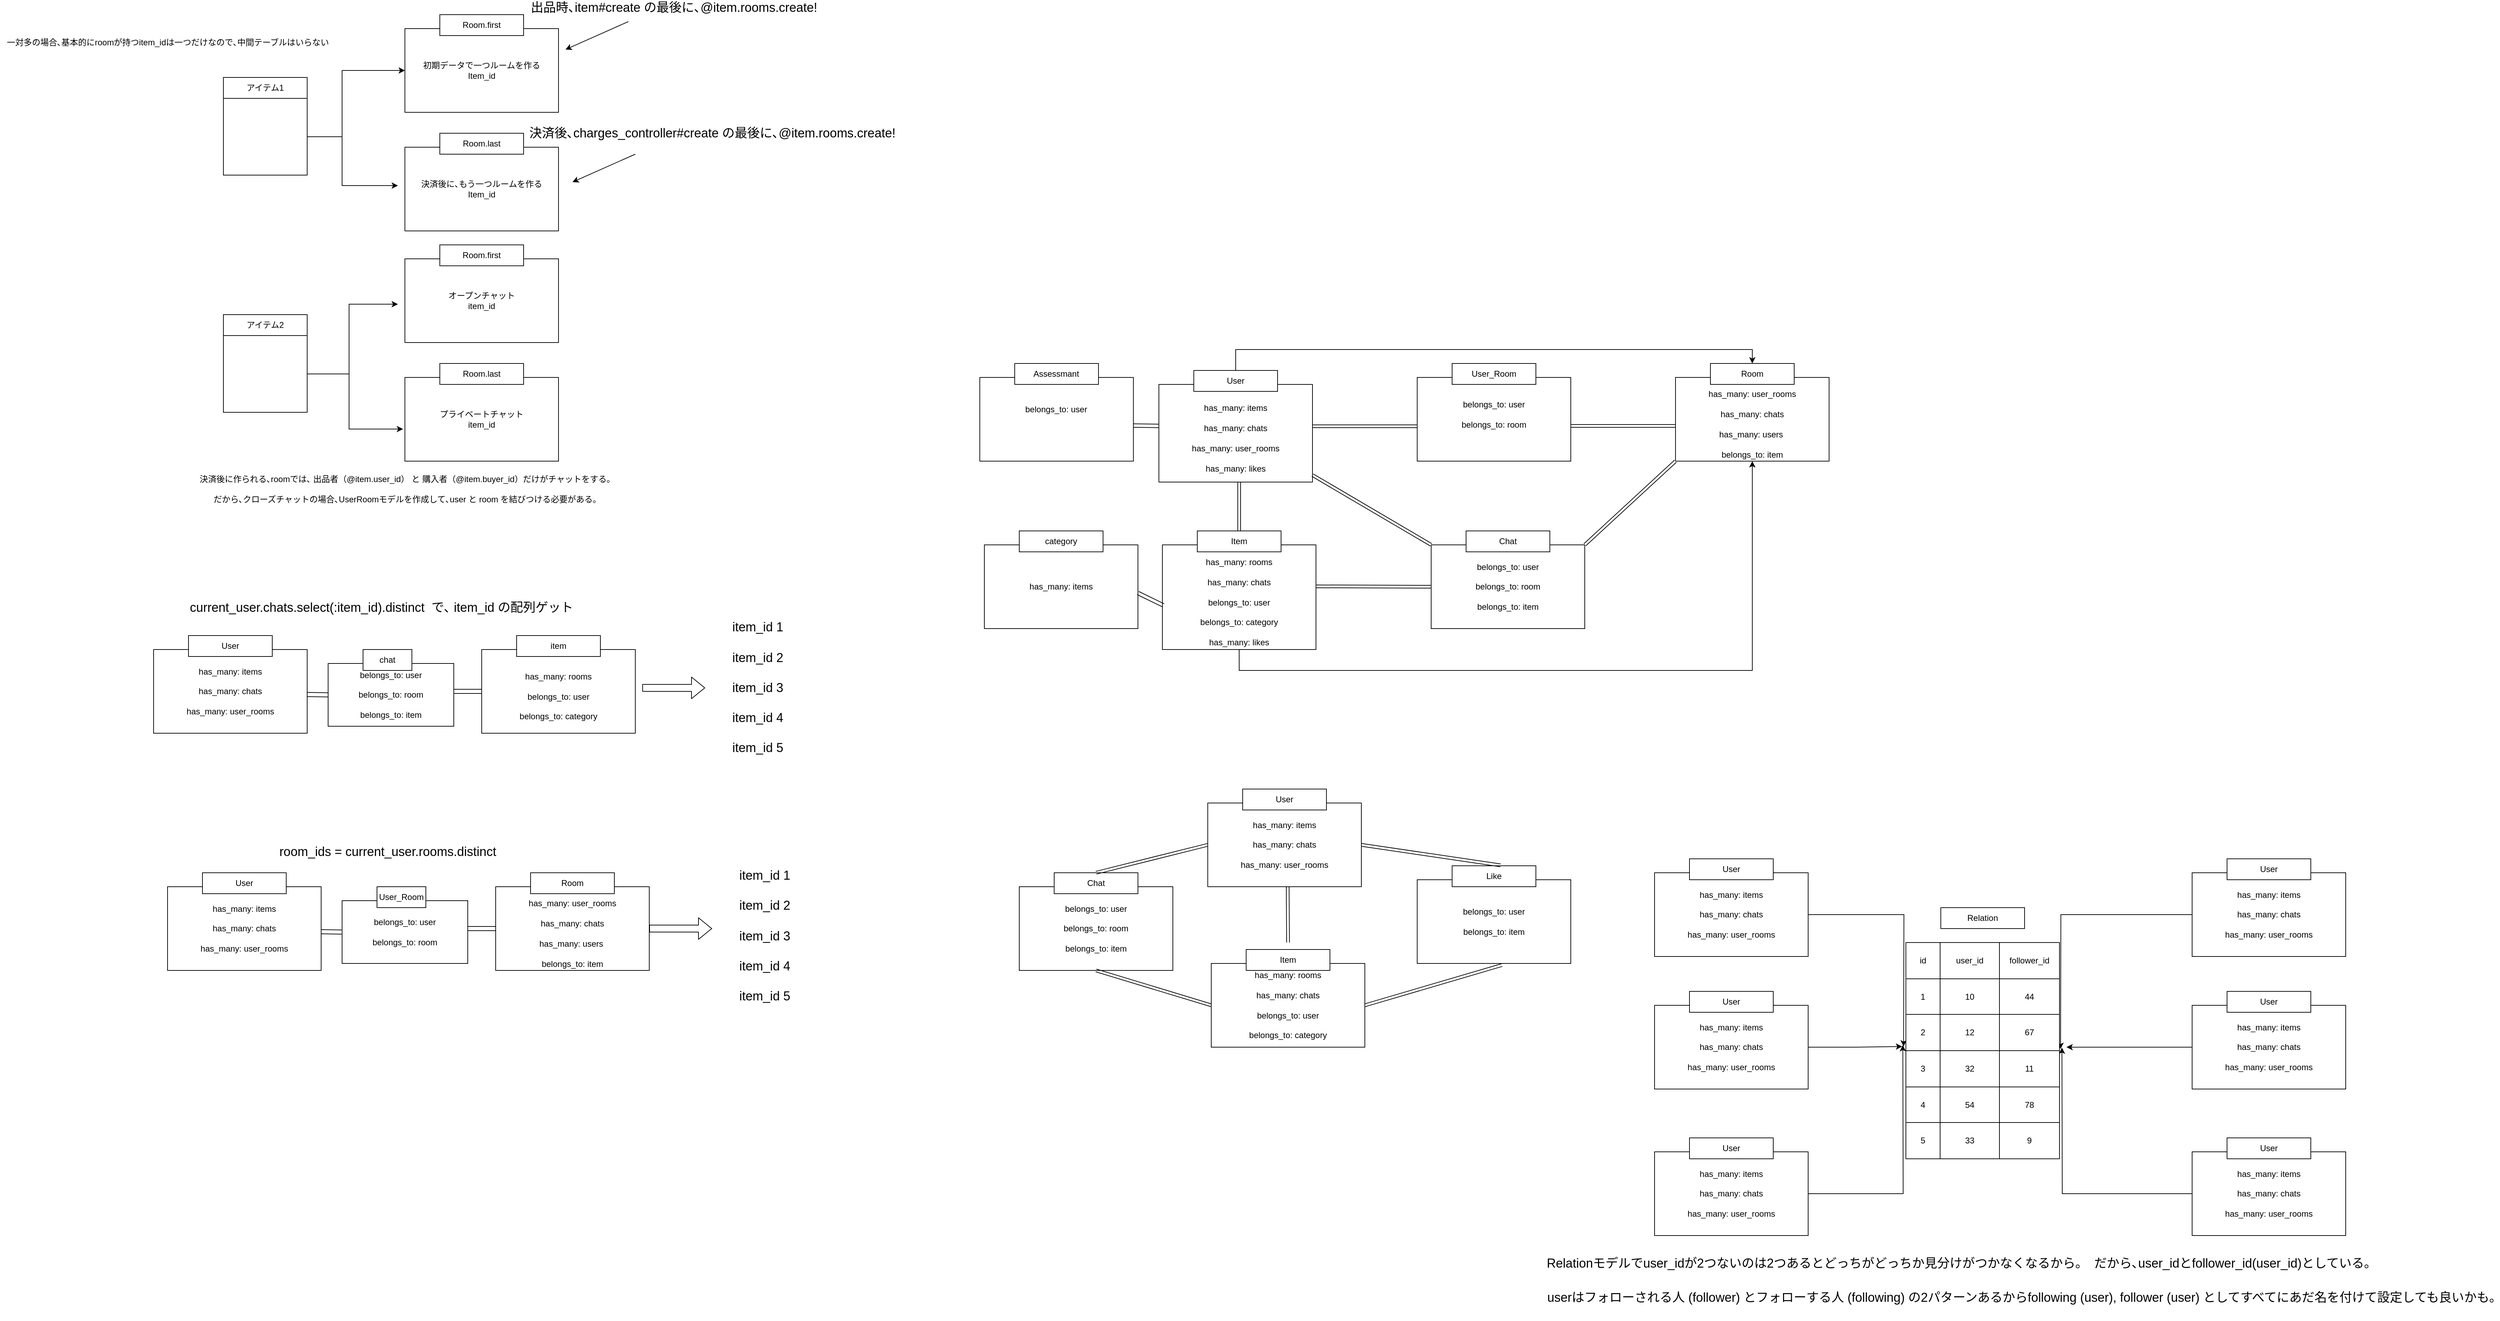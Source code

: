 <mxfile>
    <diagram id="5_PsxuUctauhOo19xLV4" name="ページ1">
        <mxGraphModel dx="2159" dy="610" grid="1" gridSize="10" guides="1" tooltips="1" connect="1" arrows="1" fold="1" page="1" pageScale="1" pageWidth="850" pageHeight="1100" math="0" shadow="0">
            <root>
                <mxCell id="0"/>
                <mxCell id="1" parent="0"/>
                <mxCell id="9" value="初期データで一つルームを作る&lt;br&gt;Item_id&lt;br&gt;" style="whiteSpace=wrap;html=1;" parent="1" vertex="1">
                    <mxGeometry x="360" y="70" width="220" height="120" as="geometry"/>
                </mxCell>
                <mxCell id="2" value="アイテム1" style="whiteSpace=wrap;html=1;" parent="1" vertex="1">
                    <mxGeometry x="100" y="140" width="120" height="30" as="geometry"/>
                </mxCell>
                <mxCell id="16" style="edgeStyle=orthogonalEdgeStyle;rounded=0;orthogonalLoop=1;jettySize=auto;html=1;entryX=0;entryY=0.5;entryDx=0;entryDy=0;" parent="1" source="3" target="9" edge="1">
                    <mxGeometry relative="1" as="geometry">
                        <mxPoint x="340" y="180" as="targetPoint"/>
                        <Array as="points">
                            <mxPoint x="270" y="225"/>
                            <mxPoint x="270" y="130"/>
                        </Array>
                    </mxGeometry>
                </mxCell>
                <mxCell id="17" style="edgeStyle=orthogonalEdgeStyle;rounded=0;orthogonalLoop=1;jettySize=auto;html=1;" parent="1" source="3" edge="1">
                    <mxGeometry relative="1" as="geometry">
                        <mxPoint x="350" y="295" as="targetPoint"/>
                        <Array as="points">
                            <mxPoint x="270" y="225"/>
                            <mxPoint x="270" y="295"/>
                        </Array>
                    </mxGeometry>
                </mxCell>
                <mxCell id="3" value="" style="whiteSpace=wrap;html=1;" parent="1" vertex="1">
                    <mxGeometry x="100" y="170" width="120" height="110" as="geometry"/>
                </mxCell>
                <mxCell id="4" value="アイテム2" style="whiteSpace=wrap;html=1;" parent="1" vertex="1">
                    <mxGeometry x="100" y="480" width="120" height="30" as="geometry"/>
                </mxCell>
                <mxCell id="18" style="edgeStyle=orthogonalEdgeStyle;rounded=0;orthogonalLoop=1;jettySize=auto;html=1;" parent="1" source="5" edge="1">
                    <mxGeometry relative="1" as="geometry">
                        <mxPoint x="350" y="465" as="targetPoint"/>
                        <Array as="points">
                            <mxPoint x="280" y="565"/>
                            <mxPoint x="280" y="465"/>
                        </Array>
                    </mxGeometry>
                </mxCell>
                <mxCell id="19" style="edgeStyle=orthogonalEdgeStyle;rounded=0;orthogonalLoop=1;jettySize=auto;html=1;entryX=-0.012;entryY=0.617;entryDx=0;entryDy=0;entryPerimeter=0;" parent="1" source="5" target="14" edge="1">
                    <mxGeometry relative="1" as="geometry">
                        <Array as="points">
                            <mxPoint x="280" y="565"/>
                            <mxPoint x="280" y="644"/>
                        </Array>
                    </mxGeometry>
                </mxCell>
                <mxCell id="5" value="" style="whiteSpace=wrap;html=1;" parent="1" vertex="1">
                    <mxGeometry x="100" y="510" width="120" height="110" as="geometry"/>
                </mxCell>
                <mxCell id="8" value="Room.first" style="whiteSpace=wrap;html=1;" parent="1" vertex="1">
                    <mxGeometry x="410" y="50" width="120" height="30" as="geometry"/>
                </mxCell>
                <mxCell id="10" value="決済後に､もう一つルームを作る&lt;br&gt;Item_id" style="whiteSpace=wrap;html=1;" parent="1" vertex="1">
                    <mxGeometry x="360" y="240" width="220" height="120" as="geometry"/>
                </mxCell>
                <mxCell id="11" value="Room.last" style="whiteSpace=wrap;html=1;" parent="1" vertex="1">
                    <mxGeometry x="410" y="220" width="120" height="30" as="geometry"/>
                </mxCell>
                <mxCell id="12" value="&lt;span&gt;オープンチャット&lt;br&gt;item_id&lt;br&gt;&lt;/span&gt;" style="whiteSpace=wrap;html=1;" parent="1" vertex="1">
                    <mxGeometry x="360" y="400" width="220" height="120" as="geometry"/>
                </mxCell>
                <mxCell id="13" value="Room.first" style="whiteSpace=wrap;html=1;" parent="1" vertex="1">
                    <mxGeometry x="410" y="380" width="120" height="30" as="geometry"/>
                </mxCell>
                <mxCell id="14" value="&lt;span&gt;プライベートチャット&lt;br&gt;item_id&lt;br&gt;&lt;/span&gt;" style="whiteSpace=wrap;html=1;" parent="1" vertex="1">
                    <mxGeometry x="360" y="570" width="220" height="120" as="geometry"/>
                </mxCell>
                <mxCell id="15" value="Room.last" style="whiteSpace=wrap;html=1;" parent="1" vertex="1">
                    <mxGeometry x="410" y="550" width="120" height="30" as="geometry"/>
                </mxCell>
                <mxCell id="20" value="&lt;span style=&quot;font-size: 18px&quot;&gt;出品時､item#create の最後に､@item.rooms.create!&lt;/span&gt;" style="text;html=1;align=center;verticalAlign=middle;resizable=0;points=[];autosize=1;" parent="1" vertex="1">
                    <mxGeometry x="530" y="30" width="430" height="20" as="geometry"/>
                </mxCell>
                <mxCell id="21" value="&lt;font style=&quot;font-size: 18px&quot;&gt;決済後､charges_controller#create の最後に､@item.rooms.create!&lt;/font&gt;" style="text;html=1;align=center;verticalAlign=middle;resizable=0;points=[];autosize=1;" parent="1" vertex="1">
                    <mxGeometry x="530" y="210" width="540" height="20" as="geometry"/>
                </mxCell>
                <mxCell id="24" value="" style="endArrow=classic;html=1;" parent="1" edge="1">
                    <mxGeometry width="50" height="50" relative="1" as="geometry">
                        <mxPoint x="690" y="250" as="sourcePoint"/>
                        <mxPoint x="600" y="290" as="targetPoint"/>
                    </mxGeometry>
                </mxCell>
                <mxCell id="25" value="" style="endArrow=classic;html=1;" parent="1" edge="1">
                    <mxGeometry width="50" height="50" relative="1" as="geometry">
                        <mxPoint x="680" y="60" as="sourcePoint"/>
                        <mxPoint x="590" y="100" as="targetPoint"/>
                    </mxGeometry>
                </mxCell>
                <mxCell id="26" value="一対多の場合､基本的にroomが持つitem_idは一つだけなので､中間テーブルはいらない" style="text;html=1;align=center;verticalAlign=middle;resizable=0;points=[];autosize=1;" parent="1" vertex="1">
                    <mxGeometry x="-220" y="80" width="480" height="20" as="geometry"/>
                </mxCell>
                <mxCell id="27" value="決済後に作られる､roomでは､ 出品者（@item.user_id） と 購入者（@item.buyer_id）だけがチャットをする｡&lt;br&gt;&lt;br&gt;だから､クローズチャットの場合､UserRoomモデルを作成して､user と room を結びつける必要がある｡" style="text;html=1;align=center;verticalAlign=middle;resizable=0;points=[];autosize=1;" parent="1" vertex="1">
                    <mxGeometry x="60" y="705" width="600" height="50" as="geometry"/>
                </mxCell>
                <mxCell id="41" style="edgeStyle=orthogonalEdgeStyle;rounded=0;orthogonalLoop=1;jettySize=auto;html=1;entryX=0.5;entryY=0;entryDx=0;entryDy=0;" parent="1" source="28" target="33" edge="1">
                    <mxGeometry relative="1" as="geometry">
                        <Array as="points">
                            <mxPoint x="1550" y="530"/>
                            <mxPoint x="2290" y="530"/>
                        </Array>
                    </mxGeometry>
                </mxCell>
                <mxCell id="28" value="&lt;span&gt;&lt;br&gt;has_many: items&lt;br&gt;&lt;/span&gt;&lt;br&gt;has_many: chats&lt;br&gt;&lt;br&gt;has_many: user_rooms&lt;br&gt;&lt;span&gt;&lt;br&gt;has_many: likes&lt;br&gt;&lt;/span&gt;" style="whiteSpace=wrap;html=1;" parent="1" vertex="1">
                    <mxGeometry x="1440" y="580" width="220" height="140" as="geometry"/>
                </mxCell>
                <mxCell id="29" value="User" style="whiteSpace=wrap;html=1;" parent="1" vertex="1">
                    <mxGeometry x="1490" y="560" width="120" height="30" as="geometry"/>
                </mxCell>
                <mxCell id="54" style="edgeStyle=orthogonalEdgeStyle;rounded=0;orthogonalLoop=1;jettySize=auto;html=1;entryX=0.5;entryY=1;entryDx=0;entryDy=0;" parent="1" source="30" target="32" edge="1">
                    <mxGeometry relative="1" as="geometry">
                        <Array as="points">
                            <mxPoint x="1555" y="990"/>
                            <mxPoint x="2290" y="990"/>
                        </Array>
                    </mxGeometry>
                </mxCell>
                <mxCell id="30" value="&lt;span&gt;&lt;br&gt;has_many: rooms&lt;br&gt;&lt;/span&gt;&lt;br&gt;has_many: chats&lt;br&gt;&lt;br&gt;belongs_to: user&lt;br&gt;&lt;br&gt;belongs_to: category&lt;br&gt;&lt;span&gt;&lt;br&gt;&lt;/span&gt;has_many: likes&lt;span&gt;&lt;br&gt;&lt;/span&gt;" style="whiteSpace=wrap;html=1;" parent="1" vertex="1">
                    <mxGeometry x="1445" y="810" width="220" height="150" as="geometry"/>
                </mxCell>
                <mxCell id="31" value="Item" style="whiteSpace=wrap;html=1;" parent="1" vertex="1">
                    <mxGeometry x="1495" y="790" width="120" height="30" as="geometry"/>
                </mxCell>
                <mxCell id="32" value="&lt;span&gt;&lt;br&gt;has_many: user_rooms&lt;br&gt;&lt;/span&gt;&lt;br&gt;has_many: chats&lt;br&gt;&lt;br&gt;has_many: users&amp;nbsp;&lt;br&gt;&lt;br&gt;belongs_to: item&lt;span&gt;&lt;br&gt;&lt;/span&gt;" style="whiteSpace=wrap;html=1;" parent="1" vertex="1">
                    <mxGeometry x="2180" y="570" width="220" height="120" as="geometry"/>
                </mxCell>
                <mxCell id="33" value="Room" style="whiteSpace=wrap;html=1;" parent="1" vertex="1">
                    <mxGeometry x="2230" y="550" width="120" height="30" as="geometry"/>
                </mxCell>
                <mxCell id="34" value="belongs_to: user&lt;br&gt;&lt;br&gt;belongs_to: room&lt;br&gt;&lt;span&gt;&lt;br&gt;belongs_to: item&lt;br&gt;&lt;/span&gt;" style="whiteSpace=wrap;html=1;" parent="1" vertex="1">
                    <mxGeometry x="1830" y="810" width="220" height="120" as="geometry"/>
                </mxCell>
                <mxCell id="35" value="Chat" style="whiteSpace=wrap;html=1;" parent="1" vertex="1">
                    <mxGeometry x="1880" y="790" width="120" height="30" as="geometry"/>
                </mxCell>
                <mxCell id="36" value="belongs_to: user&lt;br&gt;&lt;br&gt;belongs_to: room&lt;br&gt;&lt;span&gt;&lt;br&gt;&lt;/span&gt;" style="whiteSpace=wrap;html=1;" parent="1" vertex="1">
                    <mxGeometry x="1810" y="570" width="220" height="120" as="geometry"/>
                </mxCell>
                <mxCell id="37" value="User_Room" style="whiteSpace=wrap;html=1;" parent="1" vertex="1">
                    <mxGeometry x="1860" y="550" width="120" height="30" as="geometry"/>
                </mxCell>
                <mxCell id="38" value="&lt;span&gt;has_many: items&lt;br&gt;&lt;/span&gt;" style="whiteSpace=wrap;html=1;" parent="1" vertex="1">
                    <mxGeometry x="1190" y="810" width="220" height="120" as="geometry"/>
                </mxCell>
                <mxCell id="39" value="category" style="whiteSpace=wrap;html=1;" parent="1" vertex="1">
                    <mxGeometry x="1240" y="790" width="120" height="30" as="geometry"/>
                </mxCell>
                <mxCell id="45" value="" style="shape=link;html=1;" parent="1" edge="1">
                    <mxGeometry width="100" relative="1" as="geometry">
                        <mxPoint x="1660" y="640" as="sourcePoint"/>
                        <mxPoint x="1810" y="640" as="targetPoint"/>
                    </mxGeometry>
                </mxCell>
                <mxCell id="46" value="" style="shape=link;html=1;" parent="1" edge="1">
                    <mxGeometry width="100" relative="1" as="geometry">
                        <mxPoint x="2030" y="639.5" as="sourcePoint"/>
                        <mxPoint x="2180" y="639.5" as="targetPoint"/>
                    </mxGeometry>
                </mxCell>
                <mxCell id="47" value="" style="shape=link;html=1;width=-5;entryX=0.007;entryY=0.579;entryDx=0;entryDy=0;entryPerimeter=0;" parent="1" target="30" edge="1">
                    <mxGeometry width="100" relative="1" as="geometry">
                        <mxPoint x="1410" y="879" as="sourcePoint"/>
                        <mxPoint x="1440" y="879" as="targetPoint"/>
                    </mxGeometry>
                </mxCell>
                <mxCell id="49" value="" style="shape=link;html=1;entryX=0.5;entryY=0;entryDx=0;entryDy=0;" parent="1" target="31" edge="1">
                    <mxGeometry width="100" relative="1" as="geometry">
                        <mxPoint x="1555" y="720" as="sourcePoint"/>
                        <mxPoint x="1555" y="780" as="targetPoint"/>
                    </mxGeometry>
                </mxCell>
                <mxCell id="52" value="" style="shape=link;html=1;entryX=0;entryY=0;entryDx=0;entryDy=0;" parent="1" target="34" edge="1">
                    <mxGeometry width="100" relative="1" as="geometry">
                        <mxPoint x="1660" y="710" as="sourcePoint"/>
                        <mxPoint x="1810" y="800" as="targetPoint"/>
                    </mxGeometry>
                </mxCell>
                <mxCell id="53" value="" style="shape=link;html=1;entryX=0;entryY=1;entryDx=0;entryDy=0;" parent="1" target="32" edge="1">
                    <mxGeometry width="100" relative="1" as="geometry">
                        <mxPoint x="2050" y="810" as="sourcePoint"/>
                        <mxPoint x="2220" y="910" as="targetPoint"/>
                    </mxGeometry>
                </mxCell>
                <mxCell id="67" value="&lt;span style=&quot;font-size: 18px&quot;&gt;current_user.chats.select(:item_id).distinct&amp;nbsp; で､ item_id の配列ゲット&lt;/span&gt;" style="text;html=1;align=left;verticalAlign=middle;resizable=0;points=[];autosize=1;" parent="1" vertex="1">
                    <mxGeometry x="50" y="890" width="560" height="20" as="geometry"/>
                </mxCell>
                <mxCell id="69" value="" style="shape=link;html=1;entryX=0;entryY=0.5;entryDx=0;entryDy=0;" parent="1" target="34" edge="1">
                    <mxGeometry width="100" relative="1" as="geometry">
                        <mxPoint x="1665" y="869.5" as="sourcePoint"/>
                        <mxPoint x="1815" y="869.5" as="targetPoint"/>
                    </mxGeometry>
                </mxCell>
                <mxCell id="100" value="&lt;span&gt;&lt;br&gt;has_many: items&lt;br&gt;&lt;/span&gt;&lt;br&gt;has_many: chats&lt;br&gt;&lt;br&gt;has_many: user_rooms&lt;br&gt;&lt;span&gt;&lt;br&gt;&lt;/span&gt;" style="whiteSpace=wrap;html=1;" parent="1" vertex="1">
                    <mxGeometry y="960" width="220" height="120" as="geometry"/>
                </mxCell>
                <mxCell id="101" value="User" style="whiteSpace=wrap;html=1;" parent="1" vertex="1">
                    <mxGeometry x="50" y="940" width="120" height="30" as="geometry"/>
                </mxCell>
                <mxCell id="102" value="&lt;br&gt;has_many: rooms&lt;br&gt;&lt;br&gt;belongs_to: user&lt;br&gt;&lt;br&gt;belongs_to: category" style="whiteSpace=wrap;html=1;" parent="1" vertex="1">
                    <mxGeometry x="470" y="960" width="220" height="120" as="geometry"/>
                </mxCell>
                <mxCell id="103" value="item" style="whiteSpace=wrap;html=1;" parent="1" vertex="1">
                    <mxGeometry x="520" y="940" width="120" height="30" as="geometry"/>
                </mxCell>
                <mxCell id="104" value="belongs_to: user&lt;br&gt;&lt;br&gt;belongs_to: room&lt;br&gt;&lt;br&gt;belongs_to: item&lt;span&gt;&lt;br&gt;&lt;/span&gt;" style="whiteSpace=wrap;html=1;" parent="1" vertex="1">
                    <mxGeometry x="250" y="980" width="180" height="90" as="geometry"/>
                </mxCell>
                <mxCell id="105" value="chat" style="whiteSpace=wrap;html=1;" parent="1" vertex="1">
                    <mxGeometry x="300" y="960" width="70" height="30" as="geometry"/>
                </mxCell>
                <mxCell id="106" value="" style="shape=link;html=1;width=6;" parent="1" edge="1">
                    <mxGeometry width="100" relative="1" as="geometry">
                        <mxPoint x="220" y="1024.5" as="sourcePoint"/>
                        <mxPoint x="250" y="1025" as="targetPoint"/>
                    </mxGeometry>
                </mxCell>
                <mxCell id="107" value="" style="shape=link;html=1;width=6;entryX=0;entryY=0.5;entryDx=0;entryDy=0;" parent="1" target="102" edge="1">
                    <mxGeometry width="100" relative="1" as="geometry">
                        <mxPoint x="430" y="1020" as="sourcePoint"/>
                        <mxPoint x="460" y="1020.5" as="targetPoint"/>
                    </mxGeometry>
                </mxCell>
                <mxCell id="112" value="&lt;font style=&quot;font-size: 18px&quot;&gt;&lt;br&gt;item_id 1&lt;br&gt;&lt;br&gt;item_id 2&lt;br&gt;&lt;br&gt;item_id 3&lt;br&gt;&lt;br&gt;item_id 4&lt;br&gt;&lt;br&gt;item_id 5&lt;br&gt;&lt;br&gt;&lt;/font&gt;" style="text;html=1;align=center;verticalAlign=middle;resizable=0;points=[];autosize=1;" parent="1" vertex="1">
                    <mxGeometry x="820" y="930" width="90" height="170" as="geometry"/>
                </mxCell>
                <mxCell id="113" value="" style="shape=flexArrow;endArrow=classic;html=1;exitX=1;exitY=0.5;exitDx=0;exitDy=0;" parent="1" edge="1">
                    <mxGeometry width="50" height="50" relative="1" as="geometry">
                        <mxPoint x="700" y="1015" as="sourcePoint"/>
                        <mxPoint x="790" y="1015" as="targetPoint"/>
                    </mxGeometry>
                </mxCell>
                <mxCell id="115" value="&lt;span&gt;&lt;br&gt;has_many: items&lt;br&gt;&lt;/span&gt;&lt;br&gt;has_many: chats&lt;br&gt;&lt;br&gt;has_many: user_rooms&lt;br&gt;&lt;span&gt;&lt;br&gt;&lt;/span&gt;" style="whiteSpace=wrap;html=1;" parent="1" vertex="1">
                    <mxGeometry x="20" y="1300" width="220" height="120" as="geometry"/>
                </mxCell>
                <mxCell id="116" value="User" style="whiteSpace=wrap;html=1;" parent="1" vertex="1">
                    <mxGeometry x="70" y="1280" width="120" height="30" as="geometry"/>
                </mxCell>
                <mxCell id="117" value="&lt;span&gt;&lt;br&gt;has_many: user_rooms&lt;br&gt;&lt;/span&gt;&lt;br&gt;has_many: chats&lt;br&gt;&lt;br&gt;has_many: users&amp;nbsp;&lt;br&gt;&lt;br&gt;belongs_to: item&lt;span&gt;&lt;br&gt;&lt;/span&gt;" style="whiteSpace=wrap;html=1;" parent="1" vertex="1">
                    <mxGeometry x="490" y="1300" width="220" height="120" as="geometry"/>
                </mxCell>
                <mxCell id="118" value="Room" style="whiteSpace=wrap;html=1;" parent="1" vertex="1">
                    <mxGeometry x="540" y="1280" width="120" height="30" as="geometry"/>
                </mxCell>
                <mxCell id="119" value="&lt;font style=&quot;font-size: 18px&quot;&gt;room_ids = current_user.rooms.distinct&lt;/font&gt;" style="text;html=1;align=center;verticalAlign=middle;resizable=0;points=[];autosize=1;" parent="1" vertex="1">
                    <mxGeometry x="170" y="1240" width="330" height="20" as="geometry"/>
                </mxCell>
                <mxCell id="120" value="belongs_to: user&lt;br&gt;&lt;br&gt;belongs_to: room" style="whiteSpace=wrap;html=1;" parent="1" vertex="1">
                    <mxGeometry x="270" y="1320" width="180" height="90" as="geometry"/>
                </mxCell>
                <mxCell id="121" value="User_Room" style="whiteSpace=wrap;html=1;" parent="1" vertex="1">
                    <mxGeometry x="320" y="1300" width="70" height="30" as="geometry"/>
                </mxCell>
                <mxCell id="122" value="&lt;font style=&quot;font-size: 18px&quot;&gt;&lt;br&gt;item_id 1&lt;br&gt;&lt;br&gt;item_id 2&lt;br&gt;&lt;br&gt;item_id 3&lt;br&gt;&lt;br&gt;item_id 4&lt;br&gt;&lt;br&gt;item_id 5&lt;br&gt;&lt;/font&gt;" style="text;html=1;align=center;verticalAlign=middle;resizable=0;points=[];autosize=1;" parent="1" vertex="1">
                    <mxGeometry x="830" y="1280" width="90" height="160" as="geometry"/>
                </mxCell>
                <mxCell id="123" value="" style="shape=flexArrow;endArrow=classic;html=1;exitX=1;exitY=0.5;exitDx=0;exitDy=0;" parent="1" source="117" edge="1">
                    <mxGeometry width="50" height="50" relative="1" as="geometry">
                        <mxPoint x="500" y="1320" as="sourcePoint"/>
                        <mxPoint x="800" y="1360" as="targetPoint"/>
                    </mxGeometry>
                </mxCell>
                <mxCell id="125" value="" style="shape=link;html=1;width=6;" parent="1" edge="1">
                    <mxGeometry width="100" relative="1" as="geometry">
                        <mxPoint x="240" y="1364.5" as="sourcePoint"/>
                        <mxPoint x="270" y="1365" as="targetPoint"/>
                    </mxGeometry>
                </mxCell>
                <mxCell id="126" value="" style="shape=link;html=1;width=6;entryX=0;entryY=0.5;entryDx=0;entryDy=0;" parent="1" target="117" edge="1">
                    <mxGeometry width="100" relative="1" as="geometry">
                        <mxPoint x="450" y="1360" as="sourcePoint"/>
                        <mxPoint x="480" y="1360.5" as="targetPoint"/>
                    </mxGeometry>
                </mxCell>
                <mxCell id="127" value="&lt;span&gt;belongs_to: user&lt;br&gt;&lt;br&gt;&lt;br&gt;&lt;/span&gt;" style="whiteSpace=wrap;html=1;" parent="1" vertex="1">
                    <mxGeometry x="1183.46" y="570" width="220" height="120" as="geometry"/>
                </mxCell>
                <mxCell id="128" value="Assessmant" style="whiteSpace=wrap;html=1;" parent="1" vertex="1">
                    <mxGeometry x="1233.46" y="550" width="120" height="30" as="geometry"/>
                </mxCell>
                <mxCell id="129" value="" style="shape=link;html=1;width=-5;entryX=0.007;entryY=0.579;entryDx=0;entryDy=0;entryPerimeter=0;" parent="1" edge="1">
                    <mxGeometry width="100" relative="1" as="geometry">
                        <mxPoint x="1403.46" y="639" as="sourcePoint"/>
                        <mxPoint x="1440" y="639.48" as="targetPoint"/>
                    </mxGeometry>
                </mxCell>
                <mxCell id="130" value="&lt;span&gt;&lt;br&gt;has_many: items&lt;br&gt;&lt;/span&gt;&lt;br&gt;has_many: chats&lt;br&gt;&lt;br&gt;has_many: user_rooms&lt;br&gt;&lt;span&gt;&lt;br&gt;&lt;/span&gt;" style="whiteSpace=wrap;html=1;" parent="1" vertex="1">
                    <mxGeometry x="1510" y="1180" width="220" height="120" as="geometry"/>
                </mxCell>
                <mxCell id="131" value="User" style="whiteSpace=wrap;html=1;" parent="1" vertex="1">
                    <mxGeometry x="1560" y="1160" width="120" height="30" as="geometry"/>
                </mxCell>
                <mxCell id="132" value="&lt;span&gt;&lt;br&gt;has_many: rooms&lt;br&gt;&lt;/span&gt;&lt;br&gt;has_many: chats&lt;br&gt;&lt;br&gt;belongs_to: user&lt;br&gt;&lt;br&gt;belongs_to: category&lt;br&gt;&lt;span&gt;&lt;br&gt;&lt;/span&gt;" style="whiteSpace=wrap;html=1;" parent="1" vertex="1">
                    <mxGeometry x="1515" y="1410" width="220" height="120" as="geometry"/>
                </mxCell>
                <mxCell id="133" value="Item" style="whiteSpace=wrap;html=1;" parent="1" vertex="1">
                    <mxGeometry x="1565" y="1390" width="120" height="30" as="geometry"/>
                </mxCell>
                <mxCell id="135" value="" style="shape=link;html=1;" parent="1" edge="1">
                    <mxGeometry width="100" relative="1" as="geometry">
                        <mxPoint x="1624.5" y="1300" as="sourcePoint"/>
                        <mxPoint x="1625" y="1380" as="targetPoint"/>
                    </mxGeometry>
                </mxCell>
                <mxCell id="137" value="&lt;span&gt;belongs_to: user&lt;br&gt;&lt;br&gt;&lt;/span&gt;belongs_to: item&lt;span&gt;&lt;br&gt;&lt;/span&gt;" style="whiteSpace=wrap;html=1;" parent="1" vertex="1">
                    <mxGeometry x="1810" y="1290" width="220" height="120" as="geometry"/>
                </mxCell>
                <mxCell id="138" value="Like" style="whiteSpace=wrap;html=1;" parent="1" vertex="1">
                    <mxGeometry x="1860" y="1270" width="120" height="30" as="geometry"/>
                </mxCell>
                <mxCell id="141" value="" style="shape=link;html=1;exitX=1;exitY=0.5;exitDx=0;exitDy=0;entryX=0.578;entryY=-0.022;entryDx=0;entryDy=0;entryPerimeter=0;" parent="1" source="130" target="138" edge="1">
                    <mxGeometry width="100" relative="1" as="geometry">
                        <mxPoint x="1910" y="1210" as="sourcePoint"/>
                        <mxPoint x="1910.5" y="1290" as="targetPoint"/>
                    </mxGeometry>
                </mxCell>
                <mxCell id="142" value="" style="shape=link;html=1;exitX=1;exitY=0.5;exitDx=0;exitDy=0;entryX=0.552;entryY=1.019;entryDx=0;entryDy=0;entryPerimeter=0;" parent="1" target="137" edge="1">
                    <mxGeometry width="100" relative="1" as="geometry">
                        <mxPoint x="1735" y="1470" as="sourcePoint"/>
                        <mxPoint x="1934.36" y="1499.34" as="targetPoint"/>
                    </mxGeometry>
                </mxCell>
                <mxCell id="145" value="belongs_to: user&lt;br&gt;&lt;br&gt;belongs_to: room&lt;br&gt;&lt;span&gt;&lt;br&gt;belongs_to: item&lt;br&gt;&lt;/span&gt;" style="whiteSpace=wrap;html=1;" parent="1" vertex="1">
                    <mxGeometry x="1240" y="1300" width="220" height="120" as="geometry"/>
                </mxCell>
                <mxCell id="146" value="Chat" style="whiteSpace=wrap;html=1;" parent="1" vertex="1">
                    <mxGeometry x="1290" y="1280" width="120" height="30" as="geometry"/>
                </mxCell>
                <mxCell id="147" value="" style="shape=link;html=1;entryX=0.5;entryY=0;entryDx=0;entryDy=0;exitX=0;exitY=0.5;exitDx=0;exitDy=0;" parent="1" source="130" target="146" edge="1">
                    <mxGeometry width="100" relative="1" as="geometry">
                        <mxPoint x="1160" y="1250" as="sourcePoint"/>
                        <mxPoint x="1310" y="1340" as="targetPoint"/>
                    </mxGeometry>
                </mxCell>
                <mxCell id="148" value="" style="shape=link;html=1;entryX=0.5;entryY=1;entryDx=0;entryDy=0;exitX=0;exitY=0.5;exitDx=0;exitDy=0;" parent="1" source="132" target="145" edge="1">
                    <mxGeometry width="100" relative="1" as="geometry">
                        <mxPoint x="1165" y="1409.5" as="sourcePoint"/>
                        <mxPoint x="1315" y="1409.5" as="targetPoint"/>
                    </mxGeometry>
                </mxCell>
                <mxCell id="163" style="edgeStyle=orthogonalEdgeStyle;rounded=0;orthogonalLoop=1;jettySize=auto;html=1;entryX=-0.015;entryY=0.459;entryDx=0;entryDy=0;entryPerimeter=0;" edge="1" parent="1" source="149">
                    <mxGeometry relative="1" as="geometry">
                        <mxPoint x="2506.7" y="1529.01" as="targetPoint"/>
                    </mxGeometry>
                </mxCell>
                <mxCell id="149" value="&lt;span&gt;&lt;br&gt;has_many: items&lt;br&gt;&lt;/span&gt;&lt;br&gt;has_many: chats&lt;br&gt;&lt;br&gt;has_many: user_rooms&lt;br&gt;&lt;span&gt;&lt;br&gt;&lt;/span&gt;" style="whiteSpace=wrap;html=1;" parent="1" vertex="1">
                    <mxGeometry x="2150" y="1280" width="220" height="120" as="geometry"/>
                </mxCell>
                <mxCell id="150" value="User" style="whiteSpace=wrap;html=1;" parent="1" vertex="1">
                    <mxGeometry x="2200" y="1260" width="120" height="30" as="geometry"/>
                </mxCell>
                <mxCell id="164" style="edgeStyle=orthogonalEdgeStyle;rounded=0;orthogonalLoop=1;jettySize=auto;html=1;entryX=-0.024;entryY=0.459;entryDx=0;entryDy=0;entryPerimeter=0;" edge="1" parent="1" source="151">
                    <mxGeometry relative="1" as="geometry">
                        <mxPoint x="2504.72" y="1529.01" as="targetPoint"/>
                    </mxGeometry>
                </mxCell>
                <mxCell id="151" value="&lt;span&gt;&lt;br&gt;has_many: items&lt;br&gt;&lt;/span&gt;&lt;br&gt;has_many: chats&lt;br&gt;&lt;br&gt;has_many: user_rooms&lt;br&gt;&lt;span&gt;&lt;br&gt;&lt;/span&gt;" style="whiteSpace=wrap;html=1;" parent="1" vertex="1">
                    <mxGeometry x="2150" y="1470" width="220" height="120" as="geometry"/>
                </mxCell>
                <mxCell id="152" value="User" style="whiteSpace=wrap;html=1;" parent="1" vertex="1">
                    <mxGeometry x="2200" y="1450" width="120" height="30" as="geometry"/>
                </mxCell>
                <mxCell id="166" style="edgeStyle=orthogonalEdgeStyle;rounded=0;orthogonalLoop=1;jettySize=auto;html=1;entryX=-0.02;entryY=0.454;entryDx=0;entryDy=0;entryPerimeter=0;" edge="1" parent="1" source="153">
                    <mxGeometry relative="1" as="geometry">
                        <mxPoint x="2505.6" y="1527.06" as="targetPoint"/>
                    </mxGeometry>
                </mxCell>
                <mxCell id="153" value="&lt;span&gt;&lt;br&gt;has_many: items&lt;br&gt;&lt;/span&gt;&lt;br&gt;has_many: chats&lt;br&gt;&lt;br&gt;has_many: user_rooms&lt;br&gt;&lt;span&gt;&lt;br&gt;&lt;/span&gt;" style="whiteSpace=wrap;html=1;" parent="1" vertex="1">
                    <mxGeometry x="2150" y="1680" width="220" height="120" as="geometry"/>
                </mxCell>
                <mxCell id="154" value="User" style="whiteSpace=wrap;html=1;" parent="1" vertex="1">
                    <mxGeometry x="2200" y="1660" width="120" height="30" as="geometry"/>
                </mxCell>
                <mxCell id="170" style="edgeStyle=orthogonalEdgeStyle;rounded=0;orthogonalLoop=1;jettySize=auto;html=1;entryX=1.007;entryY=0.468;entryDx=0;entryDy=0;entryPerimeter=0;" edge="1" parent="1" source="155">
                    <mxGeometry relative="1" as="geometry">
                        <mxPoint x="2731.54" y="1532.52" as="targetPoint"/>
                    </mxGeometry>
                </mxCell>
                <mxCell id="155" value="&lt;span&gt;&lt;br&gt;has_many: items&lt;br&gt;&lt;/span&gt;&lt;br&gt;has_many: chats&lt;br&gt;&lt;br&gt;has_many: user_rooms&lt;br&gt;&lt;span&gt;&lt;br&gt;&lt;/span&gt;" style="whiteSpace=wrap;html=1;" parent="1" vertex="1">
                    <mxGeometry x="2920" y="1280" width="220" height="120" as="geometry"/>
                </mxCell>
                <mxCell id="156" value="User" style="whiteSpace=wrap;html=1;" parent="1" vertex="1">
                    <mxGeometry x="2970" y="1260" width="120" height="30" as="geometry"/>
                </mxCell>
                <mxCell id="168" style="edgeStyle=orthogonalEdgeStyle;rounded=0;orthogonalLoop=1;jettySize=auto;html=1;" edge="1" parent="1" source="157">
                    <mxGeometry relative="1" as="geometry">
                        <mxPoint x="2740" y="1530" as="targetPoint"/>
                    </mxGeometry>
                </mxCell>
                <mxCell id="157" value="&lt;span&gt;&lt;br&gt;has_many: items&lt;br&gt;&lt;/span&gt;&lt;br&gt;has_many: chats&lt;br&gt;&lt;br&gt;has_many: user_rooms&lt;br&gt;&lt;span&gt;&lt;br&gt;&lt;/span&gt;" style="whiteSpace=wrap;html=1;" parent="1" vertex="1">
                    <mxGeometry x="2920" y="1470" width="220" height="120" as="geometry"/>
                </mxCell>
                <mxCell id="158" value="User" style="whiteSpace=wrap;html=1;" parent="1" vertex="1">
                    <mxGeometry x="2970" y="1450" width="120" height="30" as="geometry"/>
                </mxCell>
                <mxCell id="169" style="edgeStyle=orthogonalEdgeStyle;rounded=0;orthogonalLoop=1;jettySize=auto;html=1;entryX=1.016;entryY=0.463;entryDx=0;entryDy=0;entryPerimeter=0;" edge="1" parent="1" source="159">
                    <mxGeometry relative="1" as="geometry">
                        <mxPoint x="2733.52" y="1530.57" as="targetPoint"/>
                    </mxGeometry>
                </mxCell>
                <mxCell id="159" value="&lt;span&gt;&lt;br&gt;has_many: items&lt;br&gt;&lt;/span&gt;&lt;br&gt;has_many: chats&lt;br&gt;&lt;br&gt;has_many: user_rooms&lt;br&gt;&lt;span&gt;&lt;br&gt;&lt;/span&gt;" style="whiteSpace=wrap;html=1;" parent="1" vertex="1">
                    <mxGeometry x="2920" y="1680" width="220" height="120" as="geometry"/>
                </mxCell>
                <mxCell id="160" value="User" style="whiteSpace=wrap;html=1;" parent="1" vertex="1">
                    <mxGeometry x="2970" y="1660" width="120" height="30" as="geometry"/>
                </mxCell>
                <mxCell id="162" value="Relation" style="whiteSpace=wrap;html=1;" parent="1" vertex="1">
                    <mxGeometry x="2560" y="1330" width="120" height="30" as="geometry"/>
                </mxCell>
                <mxCell id="180" value="" style="shape=table;html=1;whiteSpace=wrap;startSize=0;container=1;collapsible=0;childLayout=tableLayout;" vertex="1" parent="1">
                    <mxGeometry x="2510" y="1380" width="220" height="310" as="geometry"/>
                </mxCell>
                <mxCell id="181" value="" style="shape=partialRectangle;html=1;whiteSpace=wrap;collapsible=0;dropTarget=0;pointerEvents=0;fillColor=none;top=0;left=0;bottom=0;right=0;points=[[0,0.5],[1,0.5]];portConstraint=eastwest;" vertex="1" parent="180">
                    <mxGeometry width="220" height="52" as="geometry"/>
                </mxCell>
                <mxCell id="182" value="id" style="shape=partialRectangle;html=1;whiteSpace=wrap;connectable=0;overflow=hidden;fillColor=none;top=0;left=0;bottom=0;right=0;" vertex="1" parent="181">
                    <mxGeometry width="49" height="52" as="geometry"/>
                </mxCell>
                <mxCell id="183" value="user_id" style="shape=partialRectangle;html=1;whiteSpace=wrap;connectable=0;overflow=hidden;fillColor=none;top=0;left=0;bottom=0;right=0;" vertex="1" parent="181">
                    <mxGeometry x="49" width="85" height="52" as="geometry"/>
                </mxCell>
                <mxCell id="184" value="follower_id" style="shape=partialRectangle;html=1;whiteSpace=wrap;connectable=0;overflow=hidden;fillColor=none;top=0;left=0;bottom=0;right=0;" vertex="1" parent="181">
                    <mxGeometry x="134" width="86" height="52" as="geometry"/>
                </mxCell>
                <mxCell id="185" value="" style="shape=partialRectangle;html=1;whiteSpace=wrap;collapsible=0;dropTarget=0;pointerEvents=0;fillColor=none;top=0;left=0;bottom=0;right=0;points=[[0,0.5],[1,0.5]];portConstraint=eastwest;" vertex="1" parent="180">
                    <mxGeometry y="52" width="220" height="51" as="geometry"/>
                </mxCell>
                <mxCell id="186" value="1" style="shape=partialRectangle;html=1;whiteSpace=wrap;connectable=0;overflow=hidden;fillColor=none;top=0;left=0;bottom=0;right=0;" vertex="1" parent="185">
                    <mxGeometry width="49" height="51" as="geometry"/>
                </mxCell>
                <mxCell id="187" value="10" style="shape=partialRectangle;html=1;whiteSpace=wrap;connectable=0;overflow=hidden;fillColor=none;top=0;left=0;bottom=0;right=0;" vertex="1" parent="185">
                    <mxGeometry x="49" width="85" height="51" as="geometry"/>
                </mxCell>
                <mxCell id="188" value="44" style="shape=partialRectangle;html=1;whiteSpace=wrap;connectable=0;overflow=hidden;fillColor=none;top=0;left=0;bottom=0;right=0;" vertex="1" parent="185">
                    <mxGeometry x="134" width="86" height="51" as="geometry"/>
                </mxCell>
                <mxCell id="189" value="" style="shape=partialRectangle;html=1;whiteSpace=wrap;collapsible=0;dropTarget=0;pointerEvents=0;fillColor=none;top=0;left=0;bottom=0;right=0;points=[[0,0.5],[1,0.5]];portConstraint=eastwest;" vertex="1" parent="180">
                    <mxGeometry y="103" width="220" height="52" as="geometry"/>
                </mxCell>
                <mxCell id="190" value="2" style="shape=partialRectangle;html=1;whiteSpace=wrap;connectable=0;overflow=hidden;fillColor=none;top=0;left=0;bottom=0;right=0;" vertex="1" parent="189">
                    <mxGeometry width="49" height="52" as="geometry"/>
                </mxCell>
                <mxCell id="191" value="12" style="shape=partialRectangle;html=1;whiteSpace=wrap;connectable=0;overflow=hidden;fillColor=none;top=0;left=0;bottom=0;right=0;" vertex="1" parent="189">
                    <mxGeometry x="49" width="85" height="52" as="geometry"/>
                </mxCell>
                <mxCell id="192" value="67" style="shape=partialRectangle;html=1;whiteSpace=wrap;connectable=0;overflow=hidden;fillColor=none;top=0;left=0;bottom=0;right=0;" vertex="1" parent="189">
                    <mxGeometry x="134" width="86" height="52" as="geometry"/>
                </mxCell>
                <mxCell id="193" value="" style="shape=partialRectangle;html=1;whiteSpace=wrap;collapsible=0;dropTarget=0;pointerEvents=0;fillColor=none;top=0;left=0;bottom=0;right=0;points=[[0,0.5],[1,0.5]];portConstraint=eastwest;" vertex="1" parent="180">
                    <mxGeometry y="155" width="220" height="52" as="geometry"/>
                </mxCell>
                <mxCell id="194" value="3" style="shape=partialRectangle;html=1;whiteSpace=wrap;connectable=0;overflow=hidden;fillColor=none;top=0;left=0;bottom=0;right=0;" vertex="1" parent="193">
                    <mxGeometry width="49" height="52" as="geometry"/>
                </mxCell>
                <mxCell id="195" value="32" style="shape=partialRectangle;html=1;whiteSpace=wrap;connectable=0;overflow=hidden;fillColor=none;top=0;left=0;bottom=0;right=0;" vertex="1" parent="193">
                    <mxGeometry x="49" width="85" height="52" as="geometry"/>
                </mxCell>
                <mxCell id="196" value="11" style="shape=partialRectangle;html=1;whiteSpace=wrap;connectable=0;overflow=hidden;fillColor=none;top=0;left=0;bottom=0;right=0;" vertex="1" parent="193">
                    <mxGeometry x="134" width="86" height="52" as="geometry"/>
                </mxCell>
                <mxCell id="197" value="" style="shape=partialRectangle;html=1;whiteSpace=wrap;collapsible=0;dropTarget=0;pointerEvents=0;fillColor=none;top=0;left=0;bottom=0;right=0;points=[[0,0.5],[1,0.5]];portConstraint=eastwest;" vertex="1" parent="180">
                    <mxGeometry y="207" width="220" height="51" as="geometry"/>
                </mxCell>
                <mxCell id="198" value="4" style="shape=partialRectangle;html=1;whiteSpace=wrap;connectable=0;overflow=hidden;fillColor=none;top=0;left=0;bottom=0;right=0;" vertex="1" parent="197">
                    <mxGeometry width="49" height="51" as="geometry"/>
                </mxCell>
                <mxCell id="199" value="54" style="shape=partialRectangle;html=1;whiteSpace=wrap;connectable=0;overflow=hidden;fillColor=none;top=0;left=0;bottom=0;right=0;" vertex="1" parent="197">
                    <mxGeometry x="49" width="85" height="51" as="geometry"/>
                </mxCell>
                <mxCell id="200" value="78" style="shape=partialRectangle;html=1;whiteSpace=wrap;connectable=0;overflow=hidden;fillColor=none;top=0;left=0;bottom=0;right=0;" vertex="1" parent="197">
                    <mxGeometry x="134" width="86" height="51" as="geometry"/>
                </mxCell>
                <mxCell id="201" value="" style="shape=partialRectangle;html=1;whiteSpace=wrap;collapsible=0;dropTarget=0;pointerEvents=0;fillColor=none;top=0;left=0;bottom=0;right=0;points=[[0,0.5],[1,0.5]];portConstraint=eastwest;" vertex="1" parent="180">
                    <mxGeometry y="258" width="220" height="52" as="geometry"/>
                </mxCell>
                <mxCell id="202" value="5" style="shape=partialRectangle;html=1;whiteSpace=wrap;connectable=0;overflow=hidden;fillColor=none;top=0;left=0;bottom=0;right=0;" vertex="1" parent="201">
                    <mxGeometry width="49" height="52" as="geometry"/>
                </mxCell>
                <mxCell id="203" value="33" style="shape=partialRectangle;html=1;whiteSpace=wrap;connectable=0;overflow=hidden;fillColor=none;top=0;left=0;bottom=0;right=0;" vertex="1" parent="201">
                    <mxGeometry x="49" width="85" height="52" as="geometry"/>
                </mxCell>
                <mxCell id="204" value="9" style="shape=partialRectangle;html=1;whiteSpace=wrap;connectable=0;overflow=hidden;fillColor=none;top=0;left=0;bottom=0;right=0;" vertex="1" parent="201">
                    <mxGeometry x="134" width="86" height="52" as="geometry"/>
                </mxCell>
                <mxCell id="205" value="&lt;font style=&quot;font-size: 18px&quot;&gt;Relationモデルでuser_idが2つないのは2つあるとどっちがどっちか見分けがつかなくなるから｡　だから､user_idとfollower_id(user_id)としている｡&lt;/font&gt;" style="text;html=1;align=center;verticalAlign=middle;resizable=0;points=[];autosize=1;" vertex="1" parent="1">
                    <mxGeometry x="1990" y="1830" width="1190" height="20" as="geometry"/>
                </mxCell>
                <mxCell id="206" value="&lt;font style=&quot;font-size: 18px&quot;&gt;userはフォローされる人 (follower) とフォローする人 (following) の2パターンあるからfollowing (user), follower (user) としてすべてにあだ名を付けて設定しても良いかも｡&lt;br&gt;&lt;br&gt;&lt;/font&gt;" style="text;html=1;align=center;verticalAlign=middle;resizable=0;points=[];autosize=1;" vertex="1" parent="1">
                    <mxGeometry x="1990" y="1880" width="1370" height="40" as="geometry"/>
                </mxCell>
            </root>
        </mxGraphModel>
    </diagram>
</mxfile>